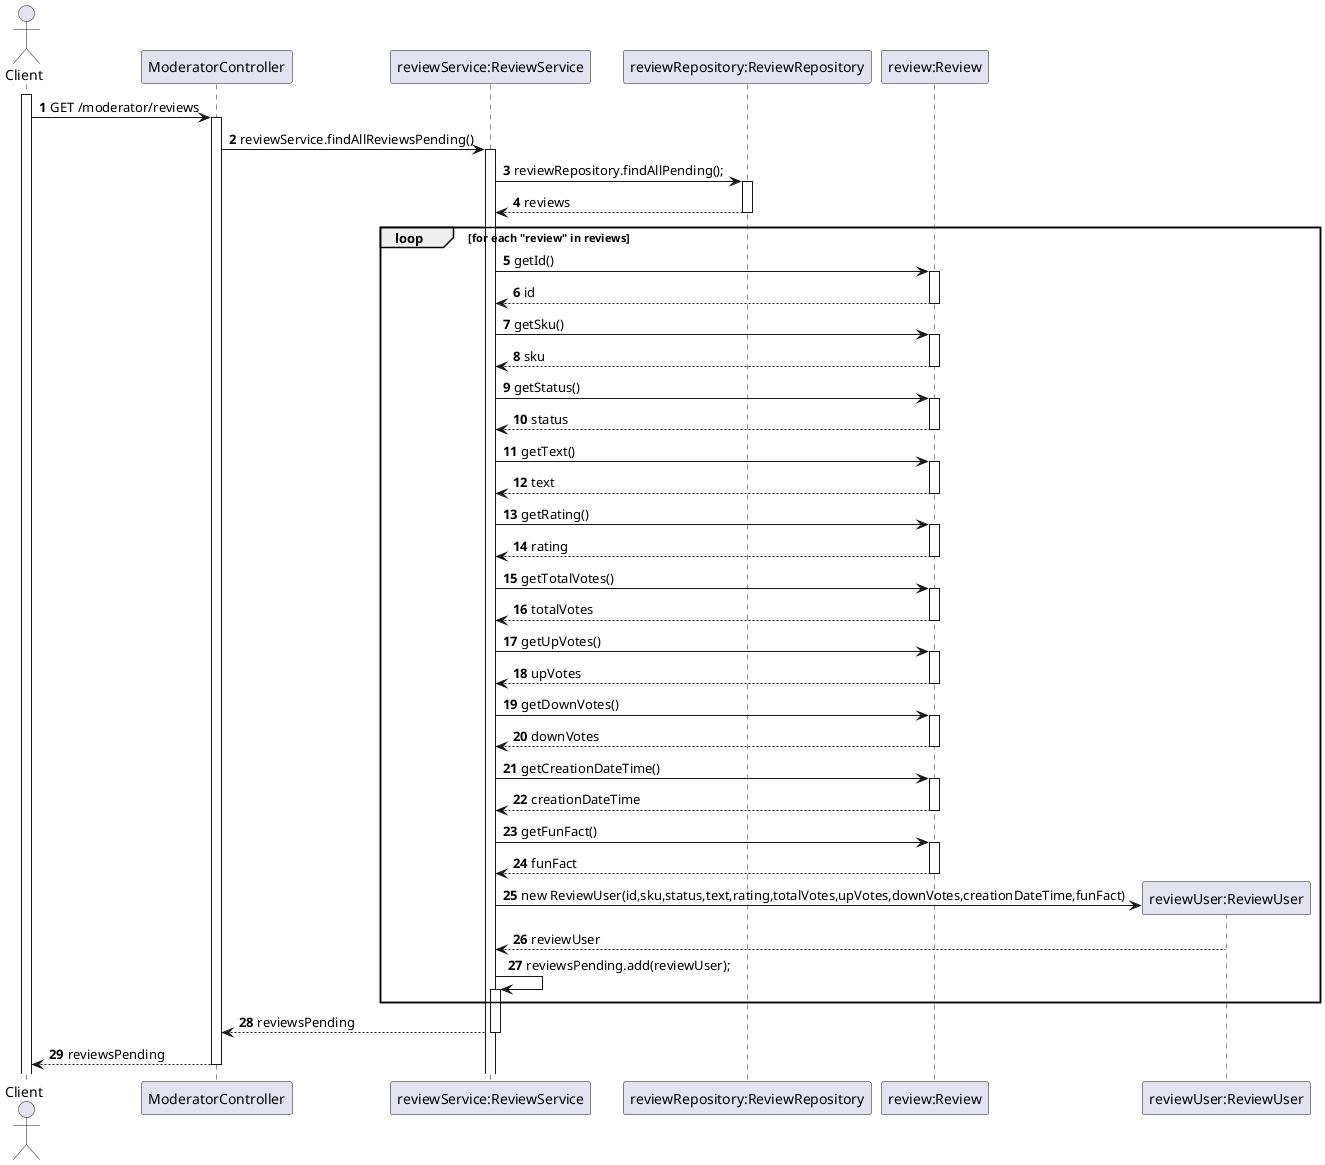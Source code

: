 @startuml
'https://plantuml.com/sequence-diagram


autoactivate on
autonumber

actor "Client" as client
participant "ModeratorController" as controller
participant "reviewService:ReviewService" as service
participant "reviewRepository:ReviewRepository" as repository
participant "review:Review" as review
participant "reviewUser:ReviewUser" as reviewUser

activate client

client -> controller: GET /moderator/reviews
controller -> service : reviewService.findAllReviewsPending()
service -> repository: reviewRepository.findAllPending();
repository --> service: reviews
loop for each "review" in reviews
    service -> review: getId()
    review --> service: id
    service -> review: getSku()
    review --> service: sku
    service -> review: getStatus()
    review --> service: status
    service -> review: getText()
    review --> service: text
    service -> review: getRating()
    review --> service: rating
    service -> review: getTotalVotes()
    review --> service: totalVotes
    service -> review: getUpVotes()
    review --> service: upVotes
    service -> review: getDownVotes()
    review --> service: downVotes
    service -> review: getCreationDateTime()
    review --> service: creationDateTime
    service -> review: getFunFact()
    review --> service: funFact
    service -> reviewUser**: new ReviewUser(id,sku,status,text,rating,totalVotes,upVotes,downVotes,creationDateTime,funFact)
    reviewUser --> service: reviewUser
    service -> service: reviewsPending.add(reviewUser);
end loop
service --> controller: reviewsPending
controller --> client: reviewsPending

@enduml